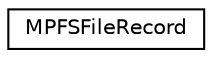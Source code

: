digraph "Graphical Class Hierarchy"
{
  edge [fontname="Helvetica",fontsize="10",labelfontname="Helvetica",labelfontsize="10"];
  node [fontname="Helvetica",fontsize="10",shape=record];
  rankdir="LR";
  Node1 [label="MPFSFileRecord",height=0.2,width=0.4,color="black", fillcolor="white", style="filled",URL="$class_microchip_1_1_m_p_f_s_file_record.html"];
}

